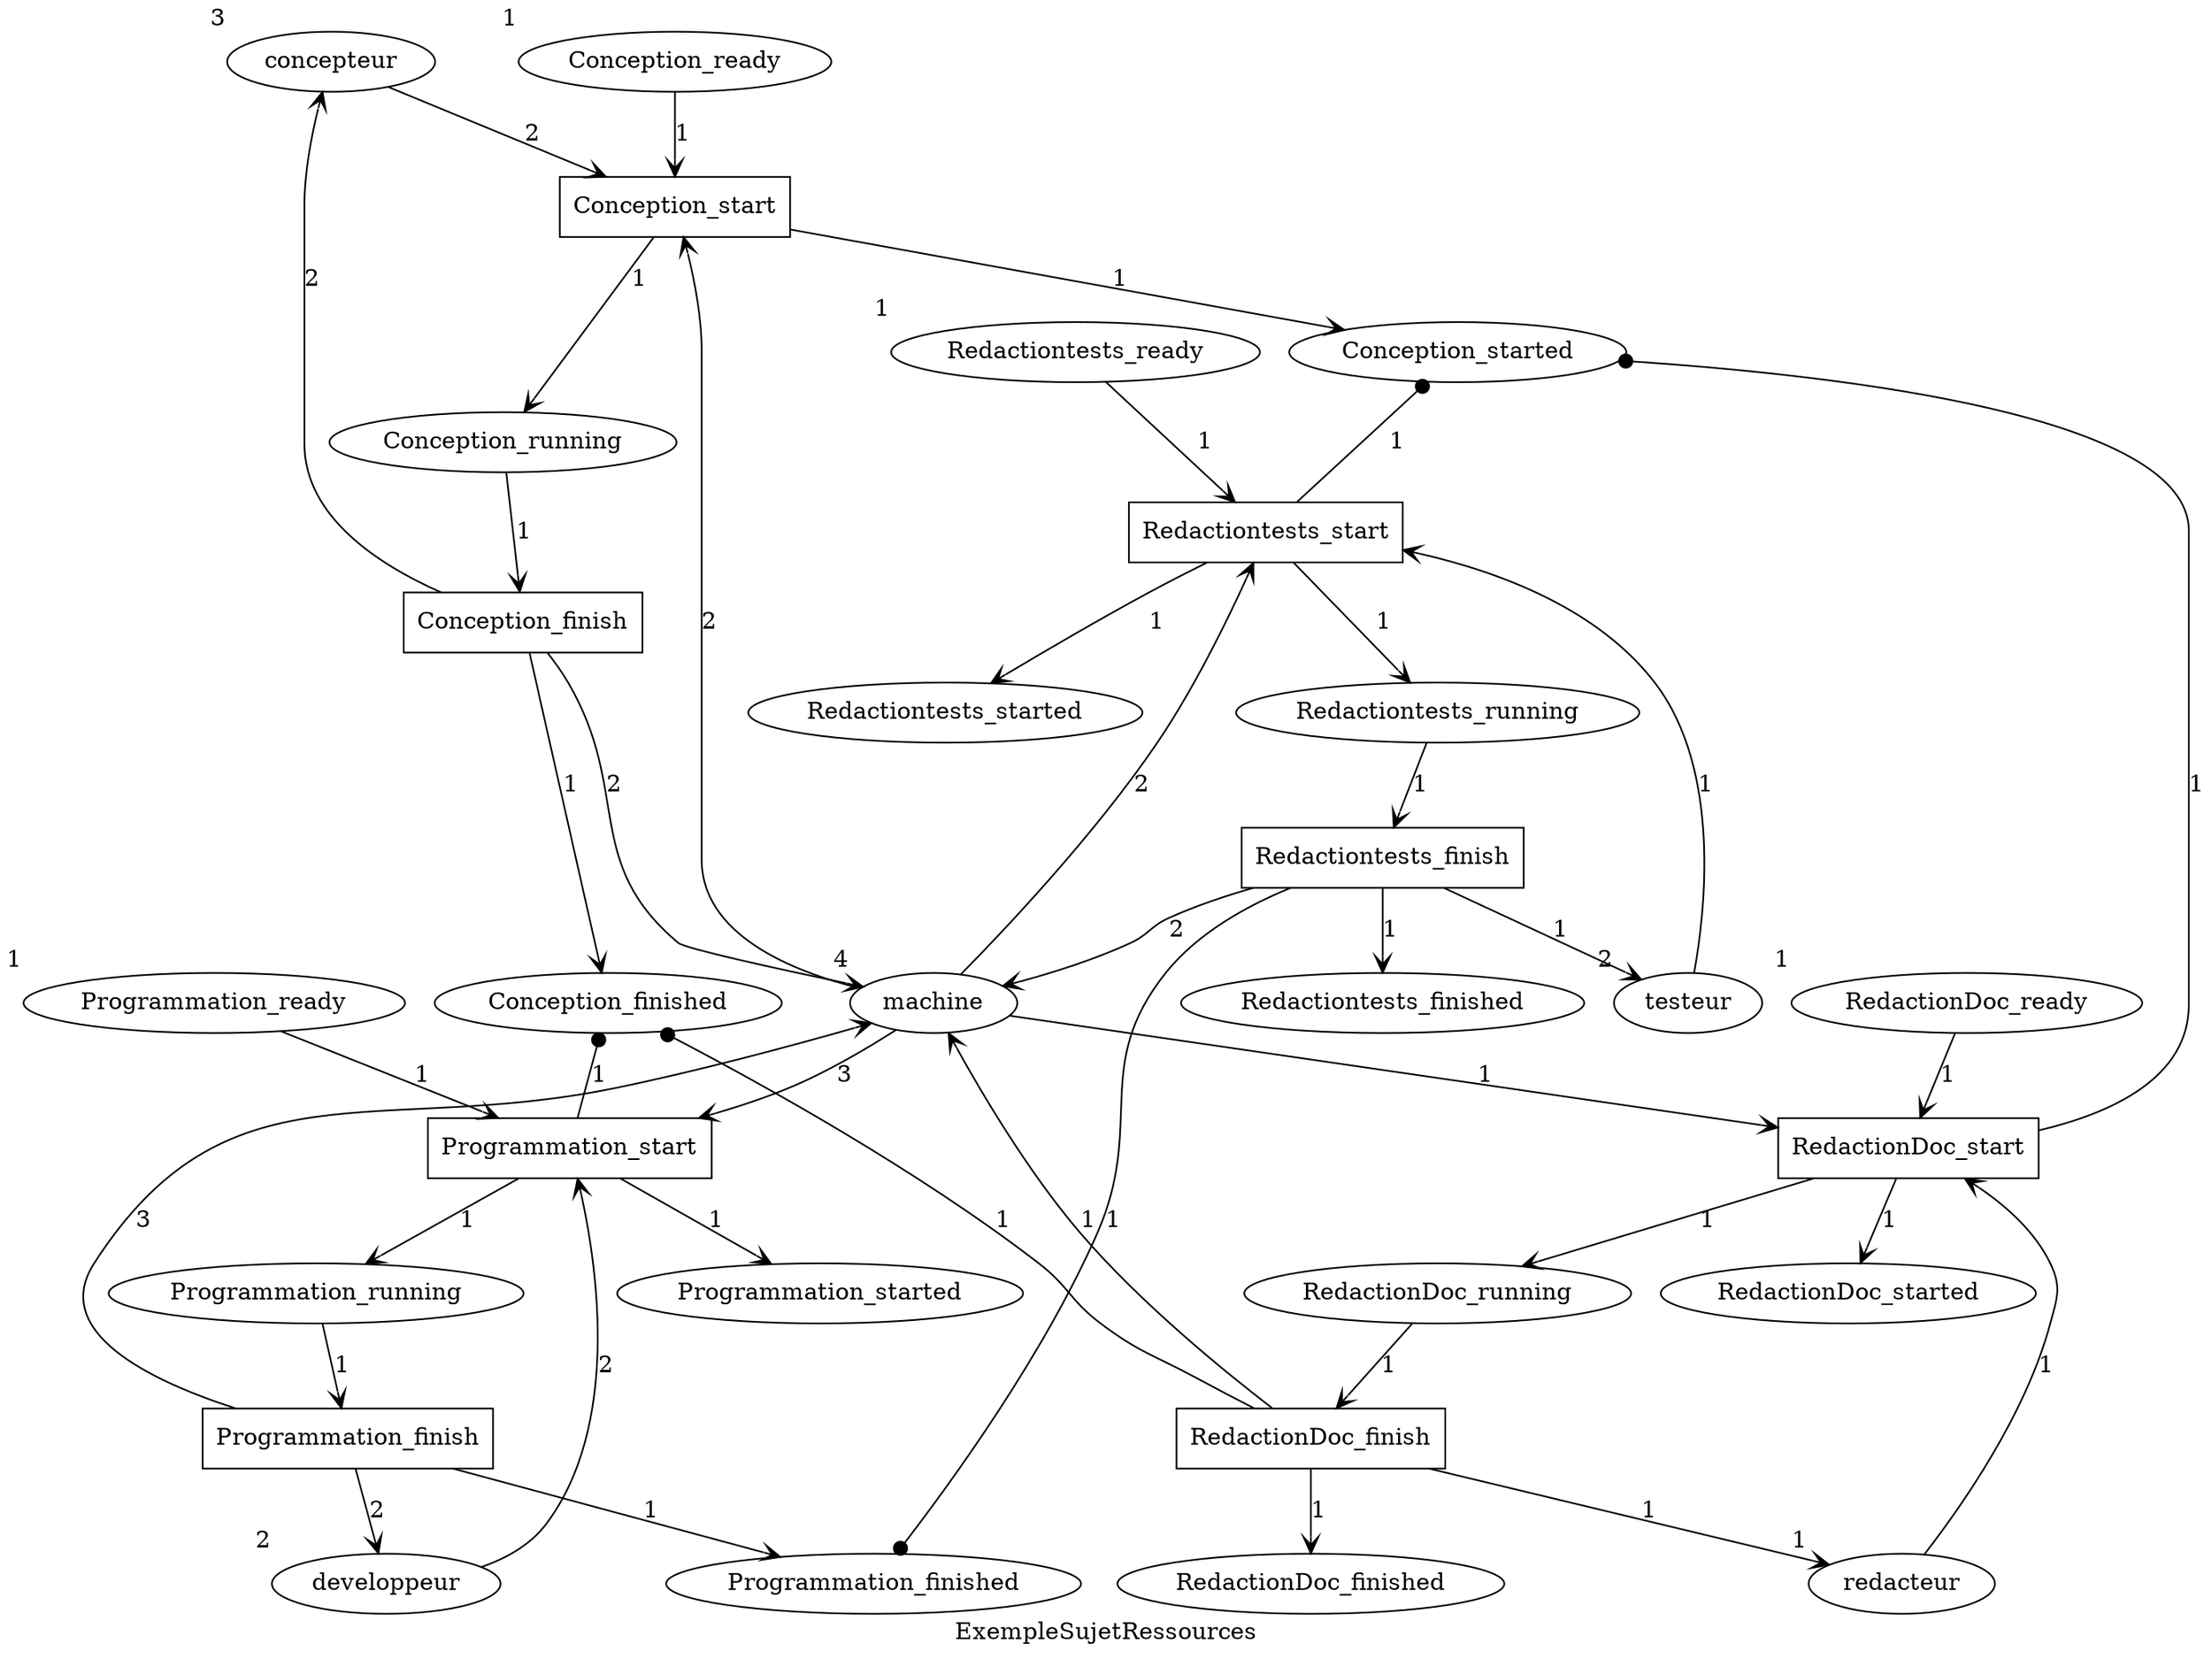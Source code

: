 digraph ExempleSujetRessources {
label=ExempleSujetRessources

concepteur [xlabel=3];
developpeur [xlabel=2];
machine [xlabel=4];
redacteur [xlabel=1];
testeur [xlabel=2];
Redactiontests_ready [xlabel=1];
Redactiontests_started ;
Redactiontests_running ;
Redactiontests_finished ;
Redactiontests_start [shape=rectangle];
Redactiontests_finish [shape=rectangle];
Conception_ready [xlabel=1];
Conception_started ;
Conception_running ;
Conception_finished ;
Conception_start [shape=rectangle];
Conception_finish [shape=rectangle];
Programmation_ready [xlabel=1];
Programmation_started ;
Programmation_running ;
Programmation_finished ;
Programmation_start [shape=rectangle];
Programmation_finish [shape=rectangle];
RedactionDoc_ready [xlabel=1];
RedactionDoc_started ;
RedactionDoc_running ;
RedactionDoc_finished ;
RedactionDoc_start [shape=rectangle];
RedactionDoc_finish [shape=rectangle];

machine -> Redactiontests_start  [arrowhead=vee]  [label=2];
Redactiontests_finish -> machine  [arrowhead=vee]  [label=2];
testeur -> Redactiontests_start  [arrowhead=vee]  [label=1];
Redactiontests_finish -> testeur  [arrowhead=vee]  [label=1];
Redactiontests_ready -> Redactiontests_start  [arrowhead=vee]  [label=1];
Redactiontests_start -> Redactiontests_running  [arrowhead=vee]  [label=1];
Redactiontests_start -> Redactiontests_started  [arrowhead=vee]  [label=1];
Redactiontests_running -> Redactiontests_finish  [arrowhead=vee]  [label=1];
Redactiontests_finish -> Redactiontests_finished  [arrowhead=vee]  [label=1];
concepteur -> Conception_start  [arrowhead=vee]  [label=2];
Conception_finish -> concepteur  [arrowhead=vee]  [label=2];
machine -> Conception_start  [arrowhead=vee]  [label=2];
Conception_finish -> machine  [arrowhead=vee]  [label=2];
Conception_ready -> Conception_start  [arrowhead=vee]  [label=1];
Conception_start -> Conception_running  [arrowhead=vee]  [label=1];
Conception_start -> Conception_started  [arrowhead=vee]  [label=1];
Conception_running -> Conception_finish  [arrowhead=vee]  [label=1];
Conception_finish -> Conception_finished  [arrowhead=vee]  [label=1];
developpeur -> Programmation_start  [arrowhead=vee]  [label=2];
Programmation_finish -> developpeur  [arrowhead=vee]  [label=2];
machine -> Programmation_start  [arrowhead=vee]  [label=3];
Programmation_finish -> machine  [arrowhead=vee]  [label=3];
Programmation_ready -> Programmation_start  [arrowhead=vee]  [label=1];
Programmation_start -> Programmation_running  [arrowhead=vee]  [label=1];
Programmation_start -> Programmation_started  [arrowhead=vee]  [label=1];
Programmation_running -> Programmation_finish  [arrowhead=vee]  [label=1];
Programmation_finish -> Programmation_finished  [arrowhead=vee]  [label=1];
machine -> RedactionDoc_start  [arrowhead=vee]  [label=1];
RedactionDoc_finish -> machine  [arrowhead=vee]  [label=1];
redacteur -> RedactionDoc_start  [arrowhead=vee]  [label=1];
RedactionDoc_finish -> redacteur  [arrowhead=vee]  [label=1];
RedactionDoc_ready -> RedactionDoc_start  [arrowhead=vee]  [label=1];
RedactionDoc_start -> RedactionDoc_running  [arrowhead=vee]  [label=1];
RedactionDoc_start -> RedactionDoc_started  [arrowhead=vee]  [label=1];
RedactionDoc_running -> RedactionDoc_finish  [arrowhead=vee]  [label=1];
RedactionDoc_finish -> RedactionDoc_finished  [arrowhead=vee]  [label=1];
Conception_finished -> RedactionDoc_finish [dir=back] [arrowtail=dot]  [label=1];
Conception_started -> RedactionDoc_start [dir=back] [arrowtail=dot]  [label=1];
Conception_finished -> Programmation_start [dir=back] [arrowtail=dot]  [label=1];
Conception_started -> Redactiontests_start [dir=back] [arrowtail=dot]  [label=1];
Programmation_finished -> Redactiontests_finish [dir=back] [arrowtail=dot]  [label=1];

}
